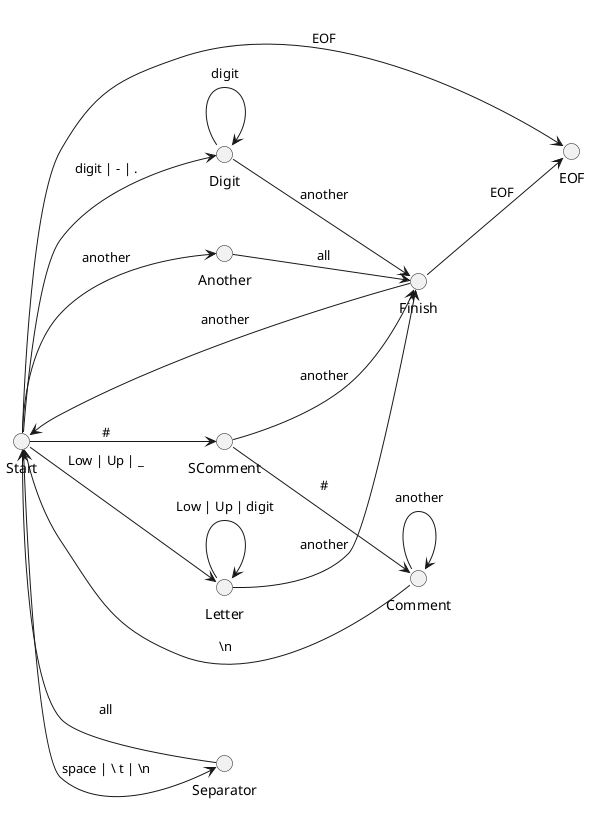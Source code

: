 @startuml LexicalAnalyzer
left to right direction

circle Start as start
circle Finish as finish
circle EOF as eof
circle Letter as letter
circle Digit as digit
circle SComment as scomment
circle Comment as comment
circle Separator as separator
circle Another as another

start --> letter    : Low | Up | _ 
start --> digit     : digit | - | .
start --> another   : another
start --> scomment  : #
start --> separator : space | \\ t | \\n
start --> eof       : EOF

letter --> letter   : Low | Up | digit
letter --> finish   : another

scomment --> finish : another
scomment --> comment: #

comment --> comment : another
comment --> start: \\n

digit --> digit     : digit
digit --> finish    : another

another --> finish  : all

separator --> start : all

finish --> eof      : EOF
finish --> start    : another

@enduml